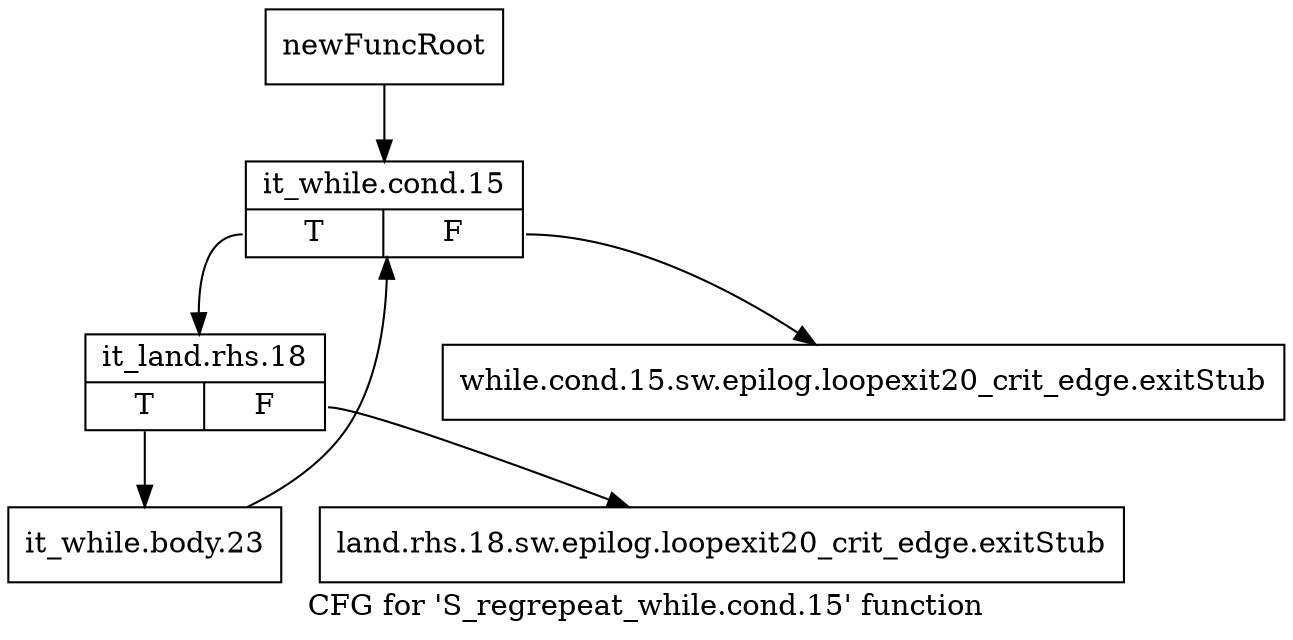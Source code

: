 digraph "CFG for 'S_regrepeat_while.cond.15' function" {
	label="CFG for 'S_regrepeat_while.cond.15' function";

	Node0x540c570 [shape=record,label="{newFuncRoot}"];
	Node0x540c570 -> Node0x540c660;
	Node0x540c5c0 [shape=record,label="{while.cond.15.sw.epilog.loopexit20_crit_edge.exitStub}"];
	Node0x540c610 [shape=record,label="{land.rhs.18.sw.epilog.loopexit20_crit_edge.exitStub}"];
	Node0x540c660 [shape=record,label="{it_while.cond.15|{<s0>T|<s1>F}}"];
	Node0x540c660:s0 -> Node0x540c6b0;
	Node0x540c660:s1 -> Node0x540c5c0;
	Node0x540c6b0 [shape=record,label="{it_land.rhs.18|{<s0>T|<s1>F}}"];
	Node0x540c6b0:s0 -> Node0x540c700;
	Node0x540c6b0:s1 -> Node0x540c610;
	Node0x540c700 [shape=record,label="{it_while.body.23}"];
	Node0x540c700 -> Node0x540c660;
}
